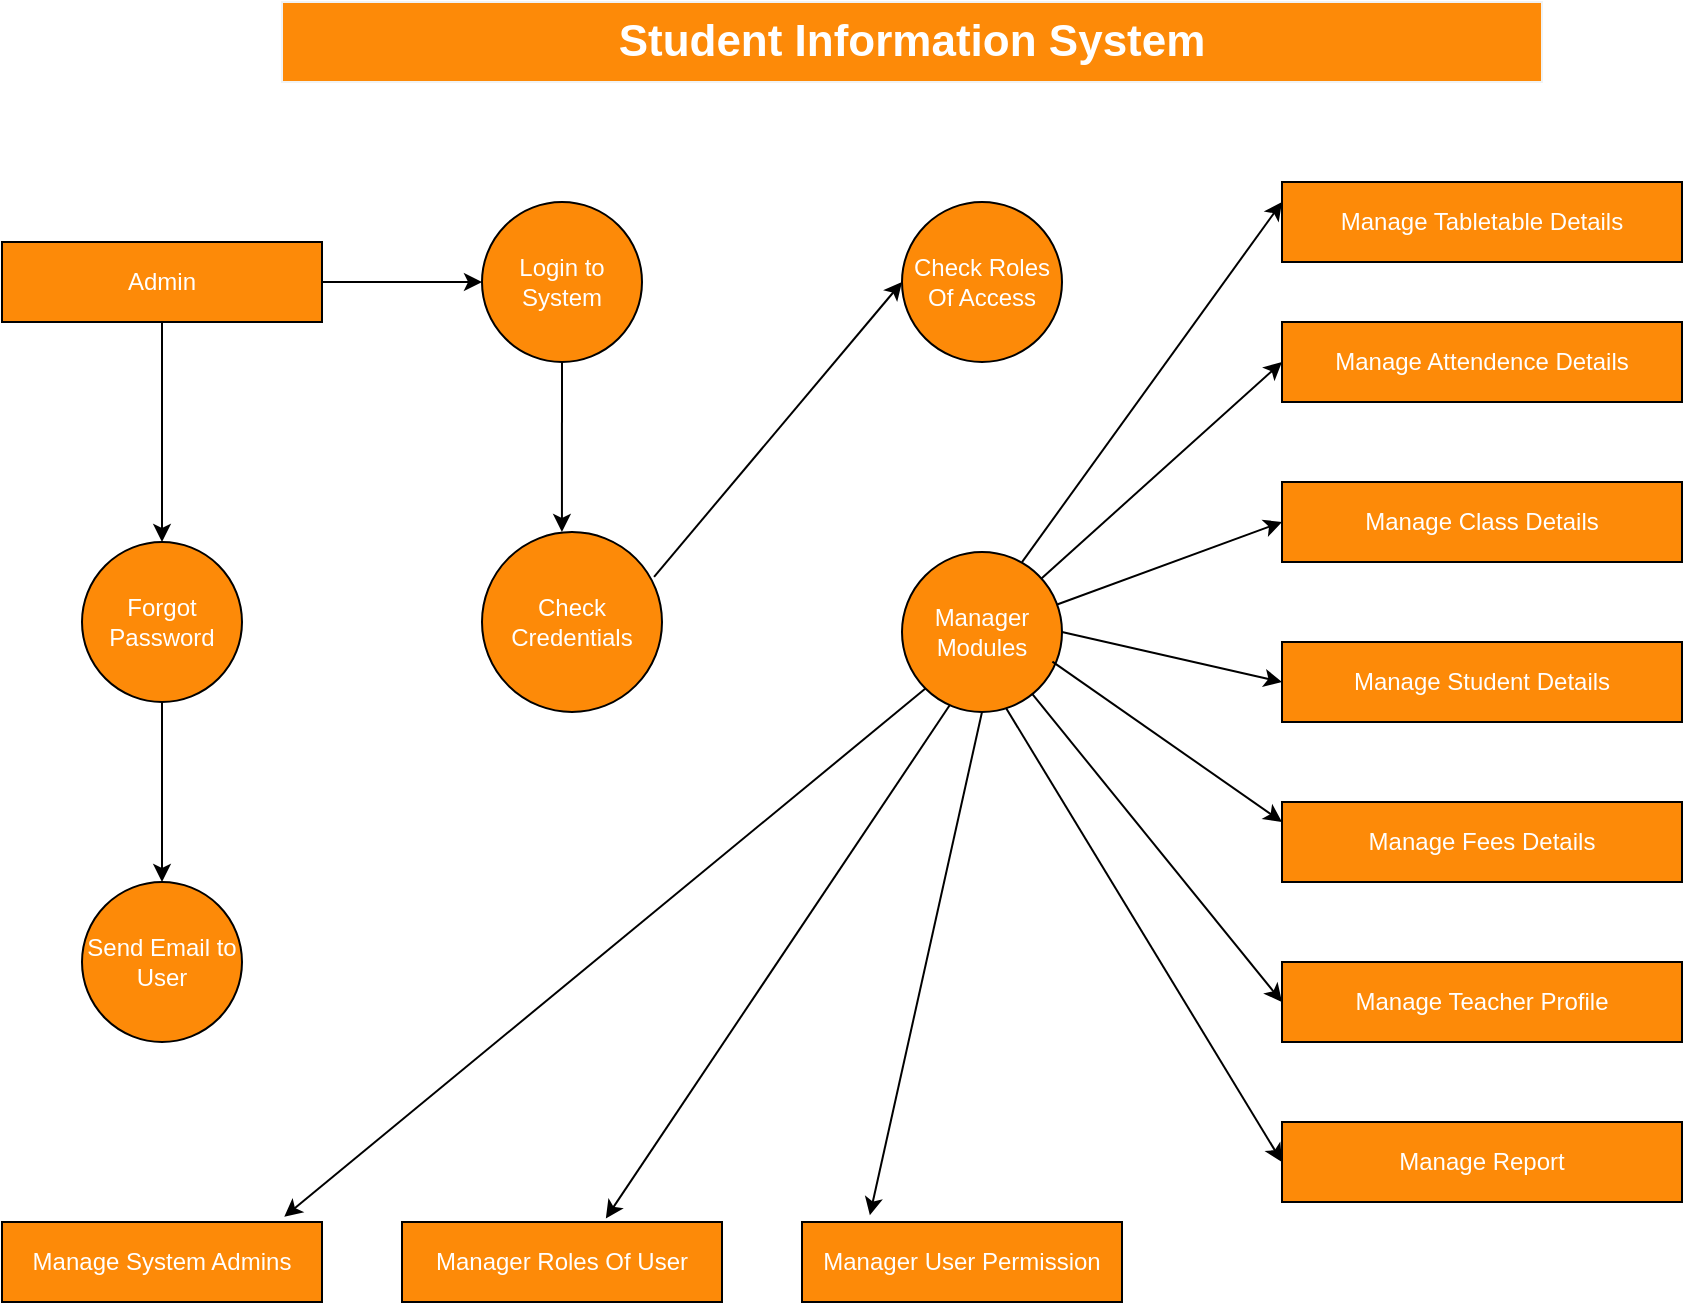<mxfile version="28.1.1">
  <diagram name="Page-1" id="gspgNhhbojxY8G07X8ow">
    <mxGraphModel dx="1158" dy="624" grid="1" gridSize="10" guides="1" tooltips="1" connect="1" arrows="1" fold="1" page="1" pageScale="1" pageWidth="850" pageHeight="1100" math="0" shadow="0">
      <root>
        <mxCell id="0" />
        <mxCell id="1" parent="0" />
        <mxCell id="bkhg5wyNeCrY4hxxyDEI-1" value="Student Information System" style="rounded=0;whiteSpace=wrap;html=1;strokeColor=light-dark(#f1f3f4, #ededed);fillColor=light-dark(#fd8a08, #ededed);fontStyle=1;align=center;spacingTop=5;spacingBottom=5;spacingRight=5;spacingLeft=5;spacing=5;fontSize=22;fontColor=#FFFFFF;" vertex="1" parent="1">
          <mxGeometry x="220" width="630" height="40" as="geometry" />
        </mxCell>
        <mxCell id="bkhg5wyNeCrY4hxxyDEI-2" value="Admin" style="rounded=0;whiteSpace=wrap;html=1;fillColor=light-dark(#fd8a08, #ededed);fontColor=#FFFFFF;" vertex="1" parent="1">
          <mxGeometry x="80" y="120" width="160" height="40" as="geometry" />
        </mxCell>
        <mxCell id="bkhg5wyNeCrY4hxxyDEI-3" value="Forgot Password" style="ellipse;whiteSpace=wrap;html=1;aspect=fixed;fillColor=light-dark(#fd8a08, #ededed);fontColor=#FFFFFF;" vertex="1" parent="1">
          <mxGeometry x="120" y="270" width="80" height="80" as="geometry" />
        </mxCell>
        <mxCell id="bkhg5wyNeCrY4hxxyDEI-5" value="Send Email to User" style="ellipse;whiteSpace=wrap;html=1;aspect=fixed;fillColor=light-dark(#fd8a08, #ededed);fontColor=#FFFFFF;" vertex="1" parent="1">
          <mxGeometry x="120" y="440" width="80" height="80" as="geometry" />
        </mxCell>
        <mxCell id="bkhg5wyNeCrY4hxxyDEI-7" value="Check Roles Of Access" style="ellipse;whiteSpace=wrap;html=1;aspect=fixed;fillColor=light-dark(#fd8a08, #ededed);fontColor=#FFFFFF;" vertex="1" parent="1">
          <mxGeometry x="530" y="100" width="80" height="80" as="geometry" />
        </mxCell>
        <mxCell id="bkhg5wyNeCrY4hxxyDEI-12" value="Check Credentials" style="ellipse;whiteSpace=wrap;html=1;aspect=fixed;fillColor=light-dark(#fd8a08, #ededed);fontColor=#FFFFFF;" vertex="1" parent="1">
          <mxGeometry x="320" y="265" width="90" height="90" as="geometry" />
        </mxCell>
        <mxCell id="bkhg5wyNeCrY4hxxyDEI-13" value="Manager Modules" style="ellipse;whiteSpace=wrap;html=1;aspect=fixed;fillColor=light-dark(#fd8a08, #ededed);fontColor=#FFFFFF;" vertex="1" parent="1">
          <mxGeometry x="530" y="275" width="80" height="80" as="geometry" />
        </mxCell>
        <mxCell id="bkhg5wyNeCrY4hxxyDEI-14" value="Manage System Admins" style="rounded=0;whiteSpace=wrap;html=1;fillColor=light-dark(#fd8a08, #ededed);fontColor=#FFFFFF;" vertex="1" parent="1">
          <mxGeometry x="80" y="610" width="160" height="40" as="geometry" />
        </mxCell>
        <mxCell id="bkhg5wyNeCrY4hxxyDEI-15" value="Manager Roles Of User" style="rounded=0;whiteSpace=wrap;html=1;fillColor=light-dark(#fd8a08, #ededed);fontColor=#FFFFFF;" vertex="1" parent="1">
          <mxGeometry x="280" y="610" width="160" height="40" as="geometry" />
        </mxCell>
        <mxCell id="bkhg5wyNeCrY4hxxyDEI-16" value="Manager User Permission" style="rounded=0;whiteSpace=wrap;html=1;fillColor=light-dark(#fd8a08, #ededed);fontColor=#FFFFFF;" vertex="1" parent="1">
          <mxGeometry x="480" y="610" width="160" height="40" as="geometry" />
        </mxCell>
        <mxCell id="bkhg5wyNeCrY4hxxyDEI-20" value="Manage Tabletable Details" style="rounded=0;whiteSpace=wrap;html=1;fillColor=light-dark(#fd8a08, #EDEDED);fontColor=#FFFFFF;" vertex="1" parent="1">
          <mxGeometry x="720" y="90" width="200" height="40" as="geometry" />
        </mxCell>
        <mxCell id="bkhg5wyNeCrY4hxxyDEI-21" value="Manage Attendence Details" style="rounded=0;whiteSpace=wrap;html=1;fillColor=light-dark(#fd8a08, #f5854a);fontColor=#FFFFFF;" vertex="1" parent="1">
          <mxGeometry x="720" y="160" width="200" height="40" as="geometry" />
        </mxCell>
        <mxCell id="bkhg5wyNeCrY4hxxyDEI-22" value="Manage Class Details" style="rounded=0;whiteSpace=wrap;fillColor=light-dark(#fd8a08, #ededed);fontColor=#FFFFFF;" vertex="1" parent="1">
          <mxGeometry x="720" y="240" width="200" height="40" as="geometry" />
        </mxCell>
        <mxCell id="bkhg5wyNeCrY4hxxyDEI-23" value="Manage Student Details" style="rounded=0;whiteSpace=wrap;html=1;fillColor=light-dark(#fd8a08, #ededed);fontColor=#FFFFFF;" vertex="1" parent="1">
          <mxGeometry x="720" y="320" width="200" height="40" as="geometry" />
        </mxCell>
        <mxCell id="bkhg5wyNeCrY4hxxyDEI-24" value="Manage Fees Details" style="rounded=0;whiteSpace=wrap;html=1;fillColor=light-dark(#fd8a08, #ededed);fontColor=#FFFFFF;" vertex="1" parent="1">
          <mxGeometry x="720" y="400" width="200" height="40" as="geometry" />
        </mxCell>
        <mxCell id="bkhg5wyNeCrY4hxxyDEI-25" value="Manage Teacher Profile" style="rounded=0;whiteSpace=wrap;html=1;fillColor=light-dark(#fd8a08, #ededed);fontColor=#FFFFFF;" vertex="1" parent="1">
          <mxGeometry x="720" y="480" width="200" height="40" as="geometry" />
        </mxCell>
        <mxCell id="bkhg5wyNeCrY4hxxyDEI-26" value="Manage Report" style="rounded=0;whiteSpace=wrap;html=1;fillColor=light-dark(#fd8a08, #ededed);fontColor=#FFFFFF;" vertex="1" parent="1">
          <mxGeometry x="720" y="560" width="200" height="40" as="geometry" />
        </mxCell>
        <mxCell id="bkhg5wyNeCrY4hxxyDEI-27" value="" style="endArrow=classic;html=1;rounded=0;entryX=0;entryY=0.5;entryDx=0;entryDy=0;exitX=0.956;exitY=0.249;exitDx=0;exitDy=0;exitPerimeter=0;" edge="1" parent="1" source="bkhg5wyNeCrY4hxxyDEI-12" target="bkhg5wyNeCrY4hxxyDEI-7">
          <mxGeometry width="50" height="50" relative="1" as="geometry">
            <mxPoint x="380" y="270" as="sourcePoint" />
            <mxPoint x="550" y="260" as="targetPoint" />
          </mxGeometry>
        </mxCell>
        <mxCell id="bkhg5wyNeCrY4hxxyDEI-28" value="Login to System" style="ellipse;whiteSpace=wrap;html=1;aspect=fixed;fillColor=light-dark(#fd8a08, #ededed);fontColor=#FFFFFF;" vertex="1" parent="1">
          <mxGeometry x="320" y="100" width="80" height="80" as="geometry" />
        </mxCell>
        <mxCell id="bkhg5wyNeCrY4hxxyDEI-31" value="" style="endArrow=classic;html=1;rounded=0;entryX=0;entryY=0.25;entryDx=0;entryDy=0;exitX=0.75;exitY=0.063;exitDx=0;exitDy=0;exitPerimeter=0;" edge="1" parent="1" source="bkhg5wyNeCrY4hxxyDEI-13" target="bkhg5wyNeCrY4hxxyDEI-20">
          <mxGeometry width="50" height="50" relative="1" as="geometry">
            <mxPoint x="620" y="120" as="sourcePoint" />
            <mxPoint x="560" y="270" as="targetPoint" />
          </mxGeometry>
        </mxCell>
        <mxCell id="bkhg5wyNeCrY4hxxyDEI-32" value="" style="endArrow=classic;html=1;rounded=0;entryX=0;entryY=0.5;entryDx=0;entryDy=0;" edge="1" parent="1" source="bkhg5wyNeCrY4hxxyDEI-13" target="bkhg5wyNeCrY4hxxyDEI-21">
          <mxGeometry width="50" height="50" relative="1" as="geometry">
            <mxPoint x="510" y="320" as="sourcePoint" />
            <mxPoint x="560" y="270" as="targetPoint" />
          </mxGeometry>
        </mxCell>
        <mxCell id="bkhg5wyNeCrY4hxxyDEI-34" value="" style="endArrow=classic;html=1;rounded=0;entryX=0;entryY=0.5;entryDx=0;entryDy=0;exitX=1;exitY=0.5;exitDx=0;exitDy=0;" edge="1" parent="1" source="bkhg5wyNeCrY4hxxyDEI-13" target="bkhg5wyNeCrY4hxxyDEI-23">
          <mxGeometry width="50" height="50" relative="1" as="geometry">
            <mxPoint x="620" y="320" as="sourcePoint" />
            <mxPoint x="560" y="270" as="targetPoint" />
          </mxGeometry>
        </mxCell>
        <mxCell id="bkhg5wyNeCrY4hxxyDEI-36" value="" style="endArrow=classic;html=1;rounded=0;entryX=0;entryY=0.25;entryDx=0;entryDy=0;exitX=0.94;exitY=0.685;exitDx=0;exitDy=0;exitPerimeter=0;" edge="1" parent="1" source="bkhg5wyNeCrY4hxxyDEI-13" target="bkhg5wyNeCrY4hxxyDEI-24">
          <mxGeometry width="50" height="50" relative="1" as="geometry">
            <mxPoint x="610" y="330" as="sourcePoint" />
            <mxPoint x="560" y="270" as="targetPoint" />
          </mxGeometry>
        </mxCell>
        <mxCell id="bkhg5wyNeCrY4hxxyDEI-37" value="" style="endArrow=classic;html=1;rounded=0;entryX=0;entryY=0.5;entryDx=0;entryDy=0;" edge="1" parent="1" source="bkhg5wyNeCrY4hxxyDEI-13" target="bkhg5wyNeCrY4hxxyDEI-25">
          <mxGeometry width="50" height="50" relative="1" as="geometry">
            <mxPoint x="510" y="320" as="sourcePoint" />
            <mxPoint x="560" y="270" as="targetPoint" />
          </mxGeometry>
        </mxCell>
        <mxCell id="bkhg5wyNeCrY4hxxyDEI-39" value="" style="endArrow=classic;html=1;rounded=0;entryX=0;entryY=0.5;entryDx=0;entryDy=0;exitX=0.65;exitY=0.975;exitDx=0;exitDy=0;exitPerimeter=0;" edge="1" parent="1" source="bkhg5wyNeCrY4hxxyDEI-13" target="bkhg5wyNeCrY4hxxyDEI-26">
          <mxGeometry width="50" height="50" relative="1" as="geometry">
            <mxPoint x="580" y="360" as="sourcePoint" />
            <mxPoint x="560" y="270" as="targetPoint" />
          </mxGeometry>
        </mxCell>
        <mxCell id="bkhg5wyNeCrY4hxxyDEI-40" value="" style="endArrow=classic;html=1;rounded=0;entryX=0.212;entryY=-0.085;entryDx=0;entryDy=0;entryPerimeter=0;exitX=0.5;exitY=1;exitDx=0;exitDy=0;" edge="1" parent="1" source="bkhg5wyNeCrY4hxxyDEI-13" target="bkhg5wyNeCrY4hxxyDEI-16">
          <mxGeometry width="50" height="50" relative="1" as="geometry">
            <mxPoint x="570" y="360" as="sourcePoint" />
            <mxPoint x="560" y="340" as="targetPoint" />
          </mxGeometry>
        </mxCell>
        <mxCell id="bkhg5wyNeCrY4hxxyDEI-41" value="" style="endArrow=classic;html=1;rounded=0;entryX=0.637;entryY=-0.045;entryDx=0;entryDy=0;entryPerimeter=0;exitX=0.3;exitY=0.955;exitDx=0;exitDy=0;exitPerimeter=0;" edge="1" parent="1" source="bkhg5wyNeCrY4hxxyDEI-13" target="bkhg5wyNeCrY4hxxyDEI-15">
          <mxGeometry width="50" height="50" relative="1" as="geometry">
            <mxPoint x="510" y="520" as="sourcePoint" />
            <mxPoint x="560" y="470" as="targetPoint" />
          </mxGeometry>
        </mxCell>
        <mxCell id="bkhg5wyNeCrY4hxxyDEI-42" value="" style="endArrow=classic;html=1;rounded=0;exitX=0;exitY=1;exitDx=0;exitDy=0;entryX=0.882;entryY=-0.065;entryDx=0;entryDy=0;entryPerimeter=0;" edge="1" parent="1" source="bkhg5wyNeCrY4hxxyDEI-13" target="bkhg5wyNeCrY4hxxyDEI-14">
          <mxGeometry width="50" height="50" relative="1" as="geometry">
            <mxPoint x="510" y="520" as="sourcePoint" />
            <mxPoint x="210" y="600" as="targetPoint" />
          </mxGeometry>
        </mxCell>
        <mxCell id="bkhg5wyNeCrY4hxxyDEI-43" value="" style="endArrow=classic;html=1;rounded=0;entryX=0;entryY=0.5;entryDx=0;entryDy=0;" edge="1" parent="1" source="bkhg5wyNeCrY4hxxyDEI-13" target="bkhg5wyNeCrY4hxxyDEI-22">
          <mxGeometry width="50" height="50" relative="1" as="geometry">
            <mxPoint x="510" y="520" as="sourcePoint" />
            <mxPoint x="560" y="470" as="targetPoint" />
          </mxGeometry>
        </mxCell>
        <mxCell id="bkhg5wyNeCrY4hxxyDEI-45" value="" style="endArrow=classic;html=1;rounded=0;exitX=0.5;exitY=1;exitDx=0;exitDy=0;entryX=0.444;entryY=0;entryDx=0;entryDy=0;entryPerimeter=0;" edge="1" parent="1" source="bkhg5wyNeCrY4hxxyDEI-28" target="bkhg5wyNeCrY4hxxyDEI-12">
          <mxGeometry width="50" height="50" relative="1" as="geometry">
            <mxPoint x="430" y="150" as="sourcePoint" />
            <mxPoint x="360" y="260" as="targetPoint" />
          </mxGeometry>
        </mxCell>
        <mxCell id="bkhg5wyNeCrY4hxxyDEI-46" value="" style="endArrow=classic;html=1;rounded=0;entryX=0;entryY=0.5;entryDx=0;entryDy=0;exitX=1;exitY=0.5;exitDx=0;exitDy=0;" edge="1" parent="1" source="bkhg5wyNeCrY4hxxyDEI-2" target="bkhg5wyNeCrY4hxxyDEI-28">
          <mxGeometry width="50" height="50" relative="1" as="geometry">
            <mxPoint x="250" y="140" as="sourcePoint" />
            <mxPoint x="300" y="190" as="targetPoint" />
          </mxGeometry>
        </mxCell>
        <mxCell id="bkhg5wyNeCrY4hxxyDEI-47" value="" style="endArrow=classic;html=1;rounded=0;exitX=0.5;exitY=1;exitDx=0;exitDy=0;" edge="1" parent="1" source="bkhg5wyNeCrY4hxxyDEI-2" target="bkhg5wyNeCrY4hxxyDEI-3">
          <mxGeometry width="50" height="50" relative="1" as="geometry">
            <mxPoint x="510" y="370" as="sourcePoint" />
            <mxPoint x="380" y="250" as="targetPoint" />
          </mxGeometry>
        </mxCell>
        <mxCell id="bkhg5wyNeCrY4hxxyDEI-48" value="" style="endArrow=classic;html=1;rounded=0;entryX=0.5;entryY=0;entryDx=0;entryDy=0;" edge="1" parent="1" source="bkhg5wyNeCrY4hxxyDEI-3" target="bkhg5wyNeCrY4hxxyDEI-5">
          <mxGeometry width="50" height="50" relative="1" as="geometry">
            <mxPoint x="510" y="370" as="sourcePoint" />
            <mxPoint x="220" y="390" as="targetPoint" />
          </mxGeometry>
        </mxCell>
      </root>
    </mxGraphModel>
  </diagram>
</mxfile>
